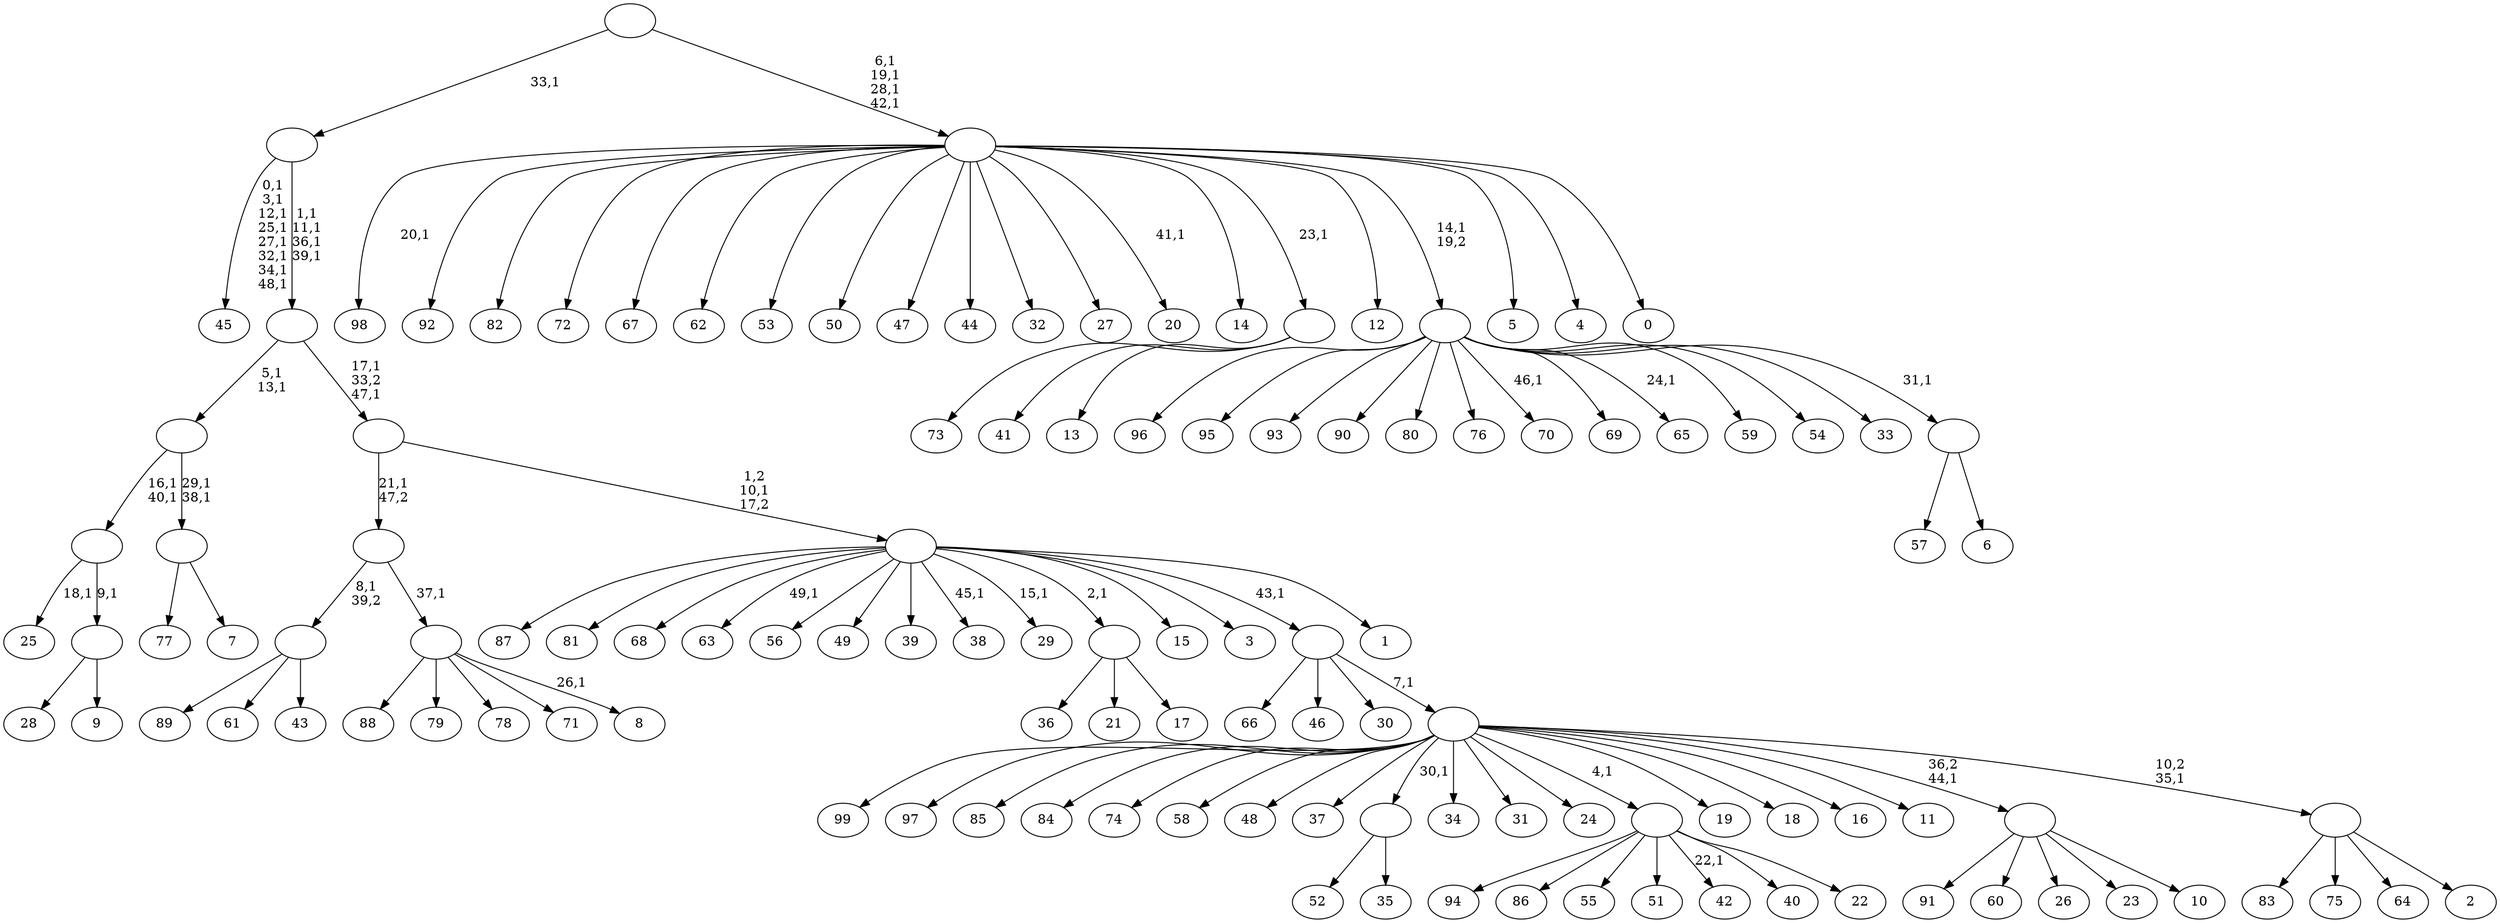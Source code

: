 digraph T {
	150 [label="99"]
	149 [label="98"]
	147 [label="97"]
	146 [label="96"]
	145 [label="95"]
	144 [label="94"]
	143 [label="93"]
	142 [label="92"]
	141 [label="91"]
	140 [label="90"]
	139 [label="89"]
	138 [label="88"]
	137 [label="87"]
	136 [label="86"]
	135 [label="85"]
	134 [label="84"]
	133 [label="83"]
	132 [label="82"]
	131 [label="81"]
	130 [label="80"]
	129 [label="79"]
	128 [label="78"]
	127 [label="77"]
	126 [label="76"]
	125 [label="75"]
	124 [label="74"]
	123 [label="73"]
	122 [label="72"]
	121 [label="71"]
	120 [label="70"]
	118 [label="69"]
	117 [label="68"]
	116 [label="67"]
	115 [label="66"]
	114 [label="65"]
	112 [label="64"]
	111 [label="63"]
	109 [label="62"]
	108 [label="61"]
	107 [label="60"]
	106 [label="59"]
	105 [label="58"]
	104 [label="57"]
	103 [label="56"]
	102 [label="55"]
	101 [label="54"]
	100 [label="53"]
	99 [label="52"]
	98 [label="51"]
	97 [label="50"]
	96 [label="49"]
	95 [label="48"]
	94 [label="47"]
	93 [label="46"]
	92 [label="45"]
	83 [label="44"]
	82 [label="43"]
	81 [label=""]
	80 [label="42"]
	78 [label="41"]
	77 [label="40"]
	76 [label="39"]
	75 [label="38"]
	73 [label="37"]
	72 [label="36"]
	71 [label="35"]
	70 [label=""]
	69 [label="34"]
	68 [label="33"]
	67 [label="32"]
	66 [label="31"]
	65 [label="30"]
	64 [label="29"]
	62 [label="28"]
	61 [label="27"]
	60 [label="26"]
	59 [label="25"]
	57 [label="24"]
	56 [label="23"]
	55 [label="22"]
	54 [label=""]
	53 [label="21"]
	52 [label="20"]
	50 [label="19"]
	49 [label="18"]
	48 [label="17"]
	47 [label=""]
	46 [label="16"]
	45 [label="15"]
	44 [label="14"]
	43 [label="13"]
	42 [label=""]
	41 [label="12"]
	40 [label="11"]
	39 [label="10"]
	38 [label=""]
	37 [label="9"]
	36 [label=""]
	35 [label=""]
	33 [label="8"]
	31 [label=""]
	30 [label=""]
	29 [label="7"]
	28 [label=""]
	26 [label=""]
	24 [label="6"]
	23 [label=""]
	22 [label=""]
	21 [label="5"]
	20 [label="4"]
	19 [label="3"]
	18 [label="2"]
	17 [label=""]
	16 [label=""]
	15 [label=""]
	14 [label="1"]
	13 [label=""]
	12 [label=""]
	10 [label=""]
	6 [label=""]
	5 [label="0"]
	4 [label=""]
	0 [label=""]
	81 -> 139 [label=""]
	81 -> 108 [label=""]
	81 -> 82 [label=""]
	70 -> 99 [label=""]
	70 -> 71 [label=""]
	54 -> 80 [label="22,1"]
	54 -> 144 [label=""]
	54 -> 136 [label=""]
	54 -> 102 [label=""]
	54 -> 98 [label=""]
	54 -> 77 [label=""]
	54 -> 55 [label=""]
	47 -> 72 [label=""]
	47 -> 53 [label=""]
	47 -> 48 [label=""]
	42 -> 123 [label=""]
	42 -> 78 [label=""]
	42 -> 43 [label=""]
	38 -> 141 [label=""]
	38 -> 107 [label=""]
	38 -> 60 [label=""]
	38 -> 56 [label=""]
	38 -> 39 [label=""]
	36 -> 62 [label=""]
	36 -> 37 [label=""]
	35 -> 59 [label="18,1"]
	35 -> 36 [label="9,1"]
	31 -> 33 [label="26,1"]
	31 -> 138 [label=""]
	31 -> 129 [label=""]
	31 -> 128 [label=""]
	31 -> 121 [label=""]
	30 -> 81 [label="8,1\n39,2"]
	30 -> 31 [label="37,1"]
	28 -> 127 [label=""]
	28 -> 29 [label=""]
	26 -> 28 [label="29,1\n38,1"]
	26 -> 35 [label="16,1\n40,1"]
	23 -> 104 [label=""]
	23 -> 24 [label=""]
	22 -> 114 [label="24,1"]
	22 -> 120 [label="46,1"]
	22 -> 146 [label=""]
	22 -> 145 [label=""]
	22 -> 143 [label=""]
	22 -> 140 [label=""]
	22 -> 130 [label=""]
	22 -> 126 [label=""]
	22 -> 118 [label=""]
	22 -> 106 [label=""]
	22 -> 101 [label=""]
	22 -> 68 [label=""]
	22 -> 23 [label="31,1"]
	17 -> 133 [label=""]
	17 -> 125 [label=""]
	17 -> 112 [label=""]
	17 -> 18 [label=""]
	16 -> 150 [label=""]
	16 -> 147 [label=""]
	16 -> 135 [label=""]
	16 -> 134 [label=""]
	16 -> 124 [label=""]
	16 -> 105 [label=""]
	16 -> 95 [label=""]
	16 -> 73 [label=""]
	16 -> 70 [label="30,1"]
	16 -> 69 [label=""]
	16 -> 66 [label=""]
	16 -> 57 [label=""]
	16 -> 54 [label="4,1"]
	16 -> 50 [label=""]
	16 -> 49 [label=""]
	16 -> 46 [label=""]
	16 -> 40 [label=""]
	16 -> 38 [label="36,2\n44,1"]
	16 -> 17 [label="10,2\n35,1"]
	15 -> 115 [label=""]
	15 -> 93 [label=""]
	15 -> 65 [label=""]
	15 -> 16 [label="7,1"]
	13 -> 64 [label="15,1"]
	13 -> 75 [label="45,1"]
	13 -> 111 [label="49,1"]
	13 -> 137 [label=""]
	13 -> 131 [label=""]
	13 -> 117 [label=""]
	13 -> 103 [label=""]
	13 -> 96 [label=""]
	13 -> 76 [label=""]
	13 -> 47 [label="2,1"]
	13 -> 45 [label=""]
	13 -> 19 [label=""]
	13 -> 15 [label="43,1"]
	13 -> 14 [label=""]
	12 -> 30 [label="21,1\n47,2"]
	12 -> 13 [label="1,2\n10,1\n17,2"]
	10 -> 12 [label="17,1\n33,2\n47,1"]
	10 -> 26 [label="5,1\n13,1"]
	6 -> 10 [label="1,1\n11,1\n36,1\n39,1"]
	6 -> 92 [label="0,1\n3,1\n12,1\n25,1\n27,1\n32,1\n34,1\n48,1"]
	4 -> 52 [label="41,1"]
	4 -> 149 [label="20,1"]
	4 -> 142 [label=""]
	4 -> 132 [label=""]
	4 -> 122 [label=""]
	4 -> 116 [label=""]
	4 -> 109 [label=""]
	4 -> 100 [label=""]
	4 -> 97 [label=""]
	4 -> 94 [label=""]
	4 -> 83 [label=""]
	4 -> 67 [label=""]
	4 -> 61 [label=""]
	4 -> 44 [label=""]
	4 -> 42 [label="23,1"]
	4 -> 41 [label=""]
	4 -> 22 [label="14,1\n19,2"]
	4 -> 21 [label=""]
	4 -> 20 [label=""]
	4 -> 5 [label=""]
	0 -> 4 [label="6,1\n19,1\n28,1\n42,1"]
	0 -> 6 [label="33,1"]
}
